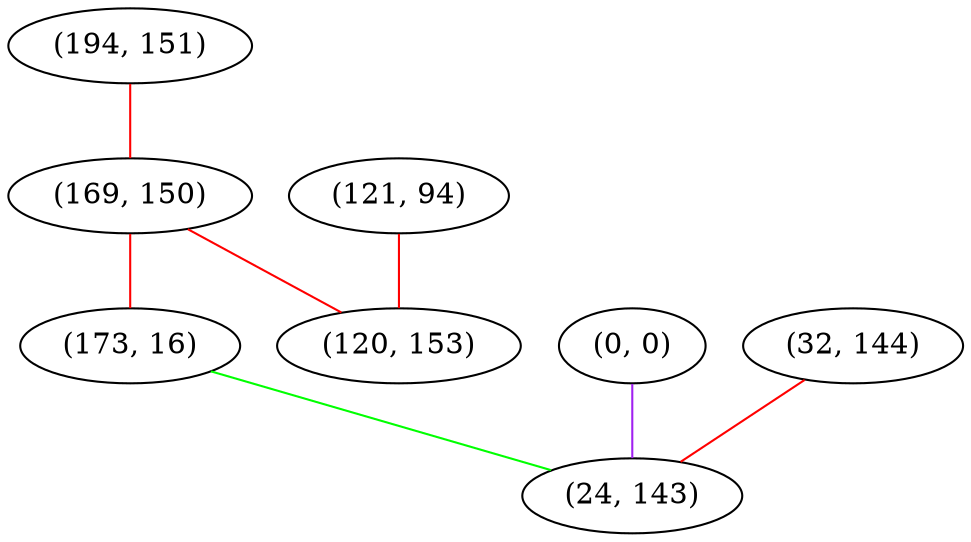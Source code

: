 graph "" {
"(194, 151)";
"(0, 0)";
"(121, 94)";
"(169, 150)";
"(173, 16)";
"(120, 153)";
"(32, 144)";
"(24, 143)";
"(194, 151)" -- "(169, 150)"  [color=red, key=0, weight=1];
"(0, 0)" -- "(24, 143)"  [color=purple, key=0, weight=4];
"(121, 94)" -- "(120, 153)"  [color=red, key=0, weight=1];
"(169, 150)" -- "(120, 153)"  [color=red, key=0, weight=1];
"(169, 150)" -- "(173, 16)"  [color=red, key=0, weight=1];
"(173, 16)" -- "(24, 143)"  [color=green, key=0, weight=2];
"(32, 144)" -- "(24, 143)"  [color=red, key=0, weight=1];
}
